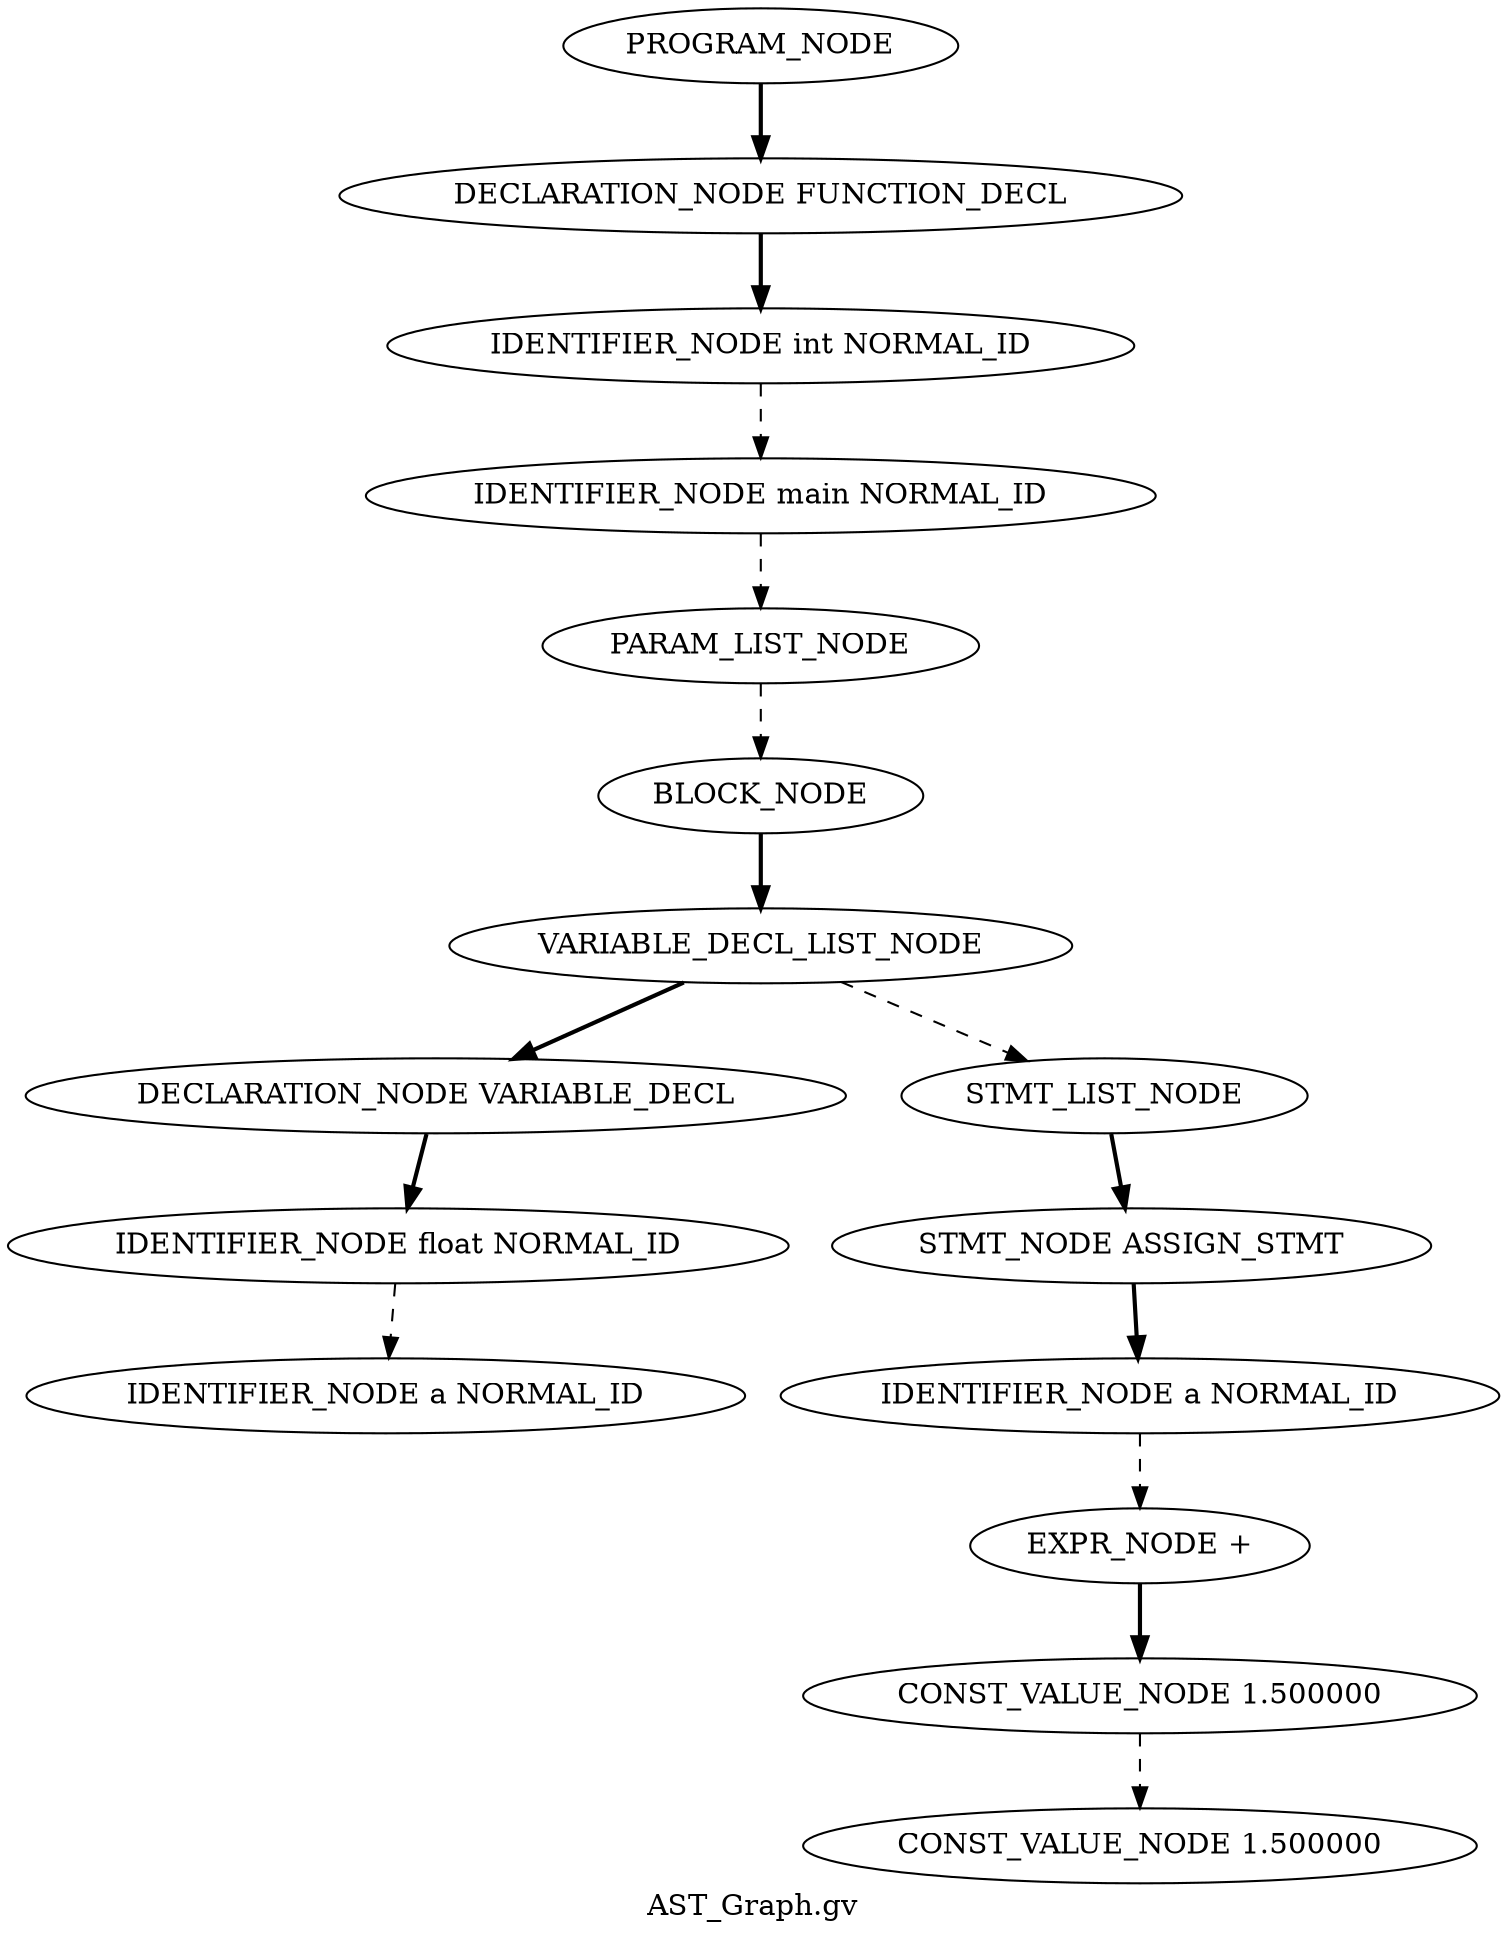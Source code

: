 Digraph AST
{
label = "AST_Graph.gv"
node0 [label ="PROGRAM_NODE"]
node1 [label ="DECLARATION_NODE FUNCTION_DECL"]
node2 [label ="IDENTIFIER_NODE int NORMAL_ID"]
node3 [label ="IDENTIFIER_NODE main NORMAL_ID"]
node4 [label ="PARAM_LIST_NODE"]
node5 [label ="BLOCK_NODE"]
node6 [label ="VARIABLE_DECL_LIST_NODE"]
node7 [label ="DECLARATION_NODE VARIABLE_DECL"]
node8 [label ="IDENTIFIER_NODE float NORMAL_ID"]
node9 [label ="IDENTIFIER_NODE a NORMAL_ID"]
node8 -> node9 [style = dashed]
node7 -> node8 [style = bold]
node6 -> node7 [style = bold]
node10 [label ="STMT_LIST_NODE"]
node11 [label ="STMT_NODE ASSIGN_STMT"]
node12 [label ="IDENTIFIER_NODE a NORMAL_ID"]
node13 [label ="EXPR_NODE +"]
node14 [label ="CONST_VALUE_NODE 1.500000"]
node15 [label ="CONST_VALUE_NODE 1.500000"]
node14 -> node15 [style = dashed]
node13 -> node14 [style = bold]
node12 -> node13 [style = dashed]
node11 -> node12 [style = bold]
node10 -> node11 [style = bold]
node6 -> node10 [style = dashed]
node5 -> node6 [style = bold]
node4 -> node5 [style = dashed]
node3 -> node4 [style = dashed]
node2 -> node3 [style = dashed]
node1 -> node2 [style = bold]
node0 -> node1 [style = bold]
}
